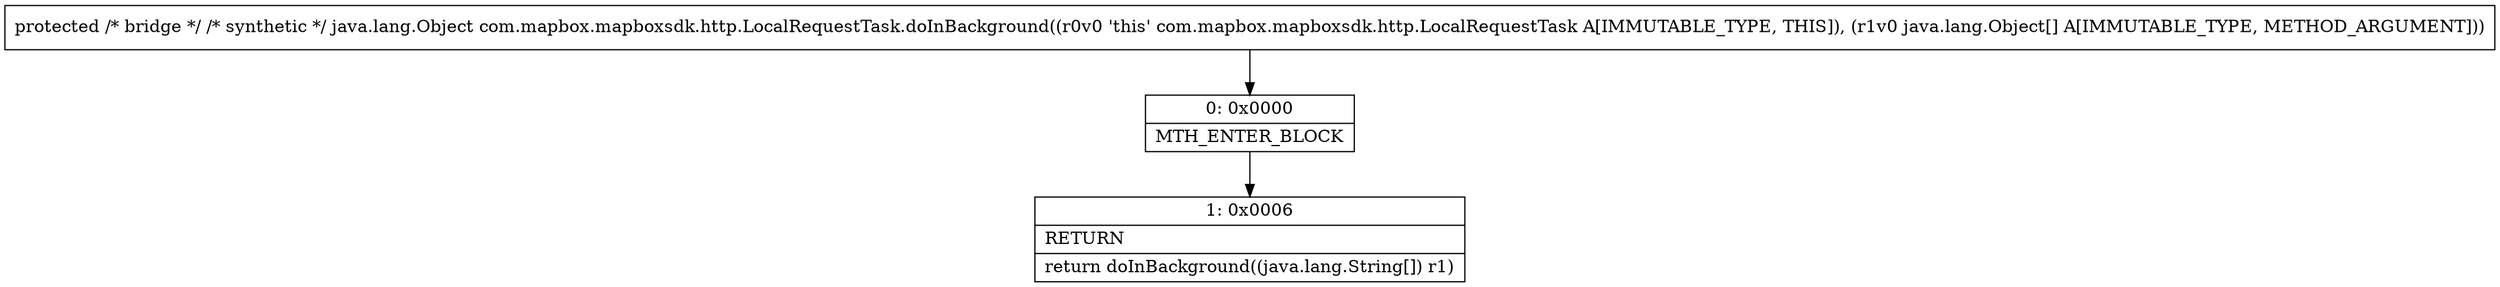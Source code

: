 digraph "CFG forcom.mapbox.mapboxsdk.http.LocalRequestTask.doInBackground([Ljava\/lang\/Object;)Ljava\/lang\/Object;" {
Node_0 [shape=record,label="{0\:\ 0x0000|MTH_ENTER_BLOCK\l}"];
Node_1 [shape=record,label="{1\:\ 0x0006|RETURN\l|return doInBackground((java.lang.String[]) r1)\l}"];
MethodNode[shape=record,label="{protected \/* bridge *\/ \/* synthetic *\/ java.lang.Object com.mapbox.mapboxsdk.http.LocalRequestTask.doInBackground((r0v0 'this' com.mapbox.mapboxsdk.http.LocalRequestTask A[IMMUTABLE_TYPE, THIS]), (r1v0 java.lang.Object[] A[IMMUTABLE_TYPE, METHOD_ARGUMENT])) }"];
MethodNode -> Node_0;
Node_0 -> Node_1;
}

